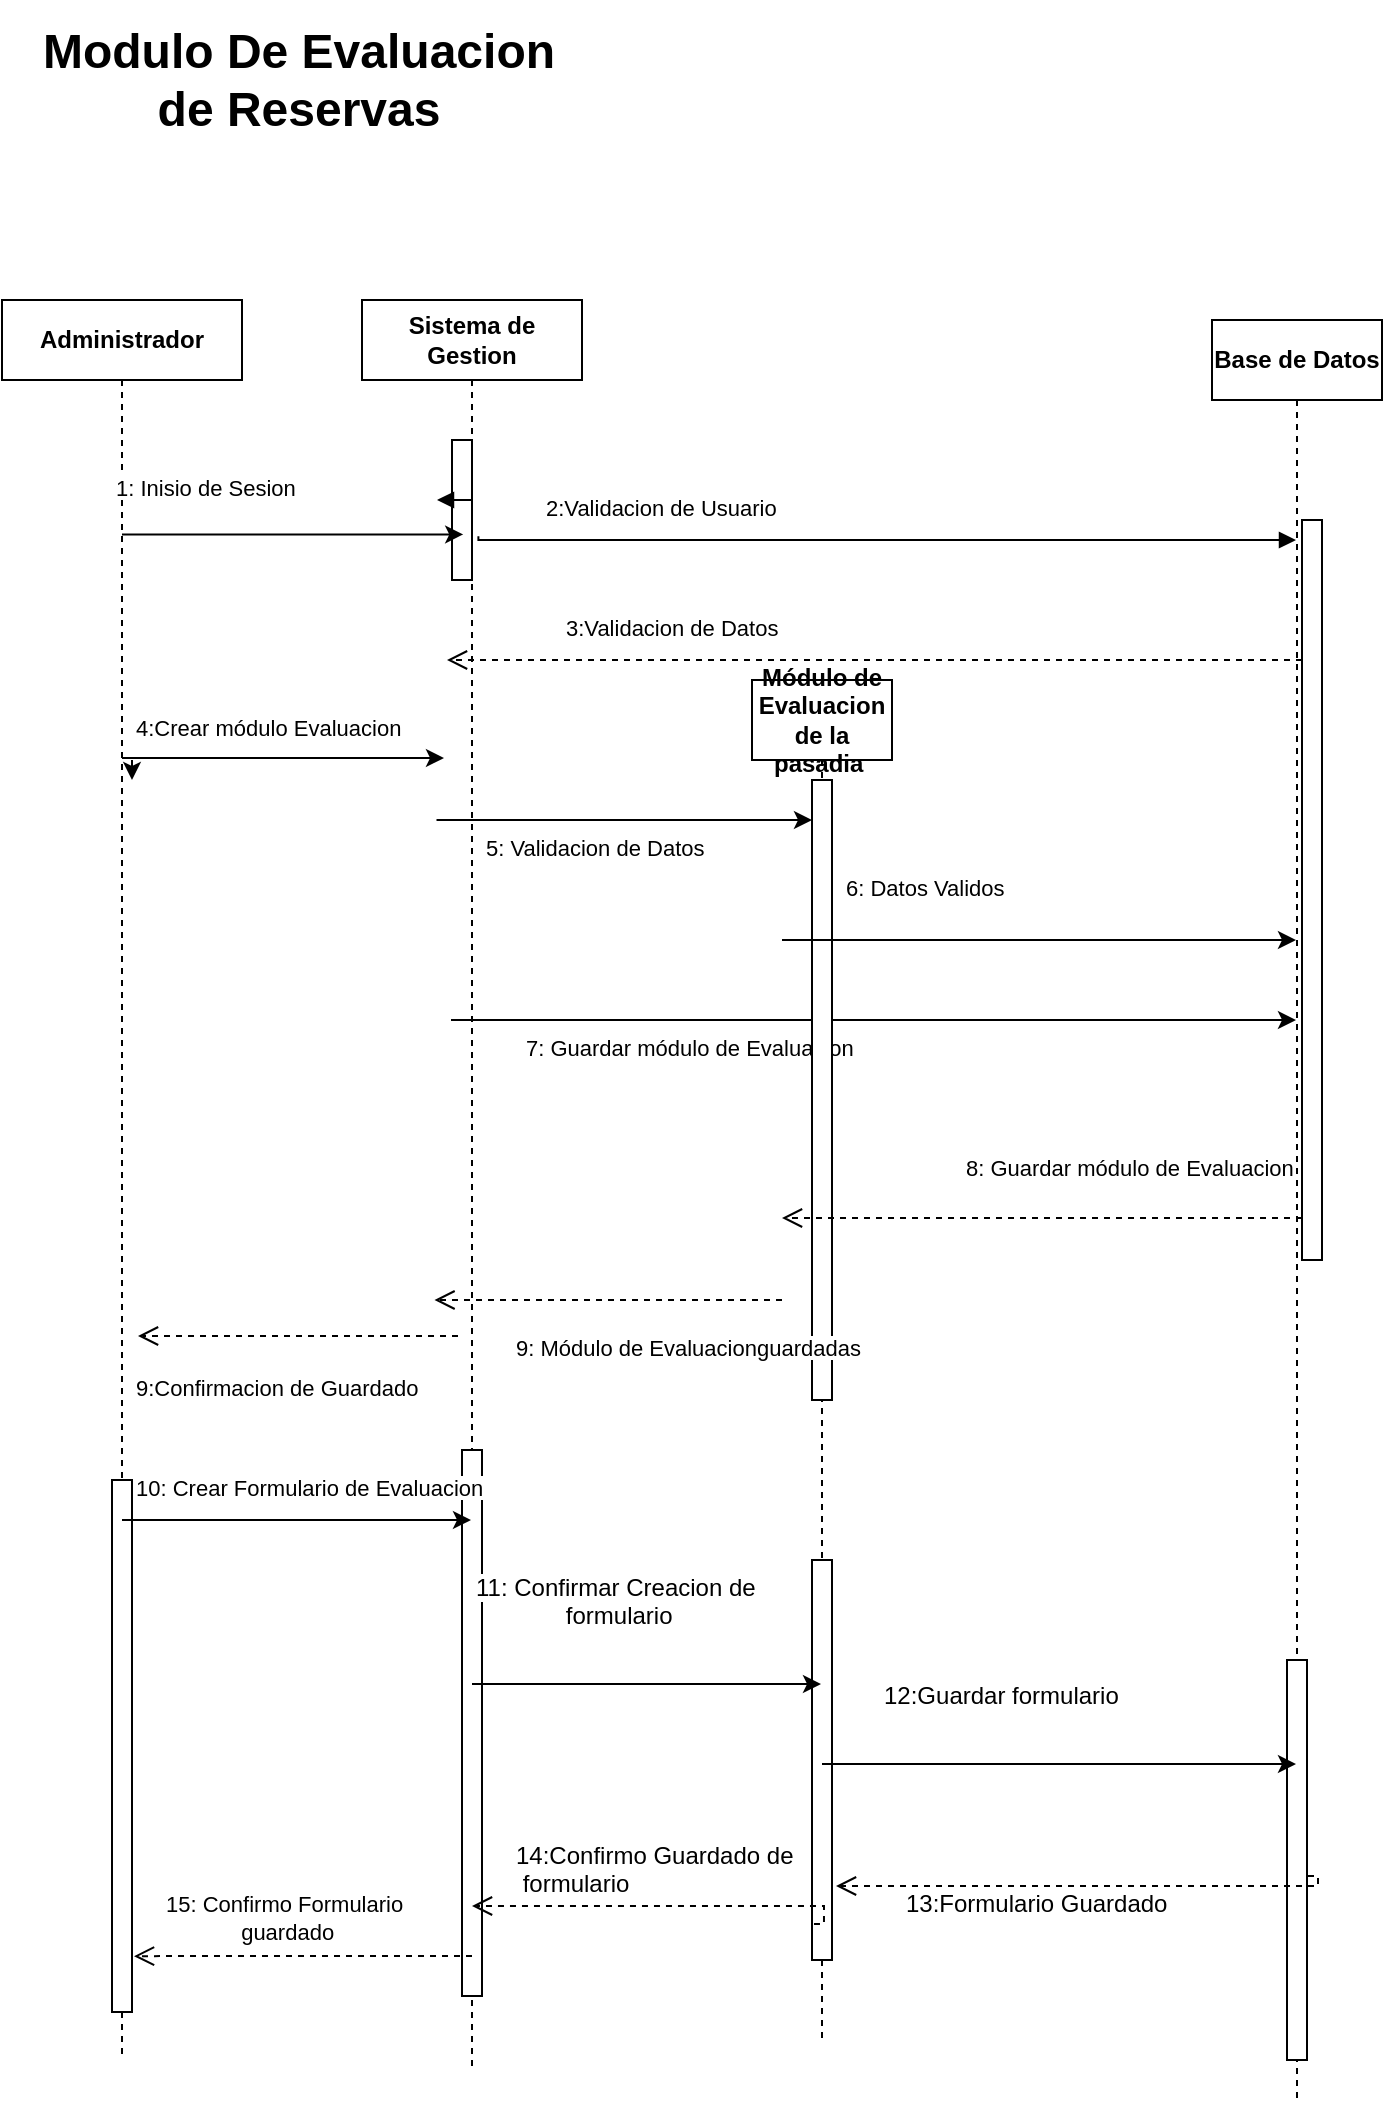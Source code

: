 <mxfile version="27.0.9">
  <diagram name="Página-1" id="b_XCMqUE_Id70hhhJHjt">
    <mxGraphModel dx="692" dy="595" grid="1" gridSize="10" guides="1" tooltips="1" connect="1" arrows="1" fold="1" page="1" pageScale="1" pageWidth="827" pageHeight="1169" math="0" shadow="0">
      <root>
        <mxCell id="0" />
        <mxCell id="1" parent="0" />
        <mxCell id="G8jXfJvHDOIdccYqxb_E-1" value="&lt;font style=&quot;vertical-align: inherit;&quot;&gt;&lt;font style=&quot;vertical-align: inherit;&quot;&gt;&lt;b&gt;Administrador&lt;/b&gt;&lt;/font&gt;&lt;/font&gt;" style="shape=umlLifeline;perimeter=lifelinePerimeter;whiteSpace=wrap;html=1;container=0;dropTarget=0;collapsible=0;recursiveResize=0;outlineConnect=0;portConstraint=eastwest;newEdgeStyle={&quot;edgeStyle&quot;:&quot;elbowEdgeStyle&quot;,&quot;elbow&quot;:&quot;vertical&quot;,&quot;curved&quot;:0,&quot;rounded&quot;:0};" vertex="1" parent="1">
          <mxGeometry x="350" y="240" width="120" height="880" as="geometry" />
        </mxCell>
        <mxCell id="G8jXfJvHDOIdccYqxb_E-2" value="&lt;span style=&quot;color: rgba(0, 0, 0, 0); font-family: monospace; font-size: 0px; text-align: start;&quot;&gt;%3CmxGraphModel%3E%3Croot%3E%3CmxCell%20id%3D%220%22%2F%3E%3CmxCell%20id%3D%221%22%20parent%3D%220%22%2F%3E%3CmxCell%20id%3D%222%22%20value%3D%229%3AAgenda%20Disponible%22%20style%3D%22html%3D1%3BverticalAlign%3Dbottom%3BendArrow%3Dopen%3Bdashed%3D1%3BendSize%3D8%3BedgeStyle%3DelbowEdgeStyle%3Belbow%3Dhorizontal%3Bcurved%3D0%3Brounded%3D0%3BexitX%3D0.5%3BexitY%3D0.885%3BexitDx%3D0%3BexitDy%3D0%3BexitPerimeter%3D0%3BentryX%3D0.545%3BentryY%3D0.885%3BentryDx%3D0%3BentryDy%3D0%3BentryPerimeter%3D0%3B%22%20edge%3D%221%22%20parent%3D%221%22%3E%3CmxGeometry%20relative%3D%221%22%20as%3D%22geometry%22%3E%3CmxPoint%20x%3D%221030%22%20y%3D%22900%22%20as%3D%22targetPoint%22%2F%3E%3CArray%20as%3D%22points%22%3E%3CmxPoint%20x%3D%221135%22%20y%3D%22900%22%2F%3E%3C%2FArray%3E%3CmxPoint%20x%3D%221240%22%20y%3D%22900%22%20as%3D%22sourcePoint%22%2F%3E%3CmxPoint%20as%3D%22offset%22%2F%3E%3C%2FmxGeometry%3E%3C%2FmxCell%3E%3C%2Froot%3E%3C%2FmxGraphModel%3E&lt;/span&gt;" style="html=1;points=[];perimeter=orthogonalPerimeter;outlineConnect=0;targetShapes=umlLifeline;portConstraint=eastwest;newEdgeStyle={&quot;edgeStyle&quot;:&quot;elbowEdgeStyle&quot;,&quot;elbow&quot;:&quot;vertical&quot;,&quot;curved&quot;:0,&quot;rounded&quot;:0};" vertex="1" parent="G8jXfJvHDOIdccYqxb_E-1">
          <mxGeometry x="55" y="590" width="10" height="266" as="geometry" />
        </mxCell>
        <mxCell id="G8jXfJvHDOIdccYqxb_E-3" value="&lt;b&gt;Sistema de Gestion&lt;/b&gt;" style="shape=umlLifeline;perimeter=lifelinePerimeter;whiteSpace=wrap;html=1;container=0;dropTarget=0;collapsible=0;recursiveResize=0;outlineConnect=0;portConstraint=eastwest;newEdgeStyle={&quot;edgeStyle&quot;:&quot;elbowEdgeStyle&quot;,&quot;elbow&quot;:&quot;vertical&quot;,&quot;curved&quot;:0,&quot;rounded&quot;:0};" vertex="1" parent="1">
          <mxGeometry x="530" y="240" width="110" height="885" as="geometry" />
        </mxCell>
        <mxCell id="G8jXfJvHDOIdccYqxb_E-4" value="&lt;span style=&quot;color: rgba(0, 0, 0, 0); font-family: monospace; font-size: 0px; text-align: start;&quot;&gt;%3CmxGraphModel%3E%3Croot%3E%3CmxCell%20id%3D%220%22%2F%3E%3CmxCell%20id%3D%221%22%20parent%3D%220%22%2F%3E%3CmxCell%20id%3D%222%22%20value%3D%229%3AAgenda%20Disponible%22%20style%3D%22html%3D1%3BverticalAlign%3Dbottom%3BendArrow%3Dopen%3Bdashed%3D1%3BendSize%3D8%3BedgeStyle%3DelbowEdgeStyle%3Belbow%3Dhorizontal%3Bcurved%3D0%3Brounded%3D0%3BexitX%3D0.5%3BexitY%3D0.885%3BexitDx%3D0%3BexitDy%3D0%3BexitPerimeter%3D0%3BentryX%3D0.545%3BentryY%3D0.885%3BentryDx%3D0%3BentryDy%3D0%3BentryPerimeter%3D0%3B%22%20edge%3D%221%22%20parent%3D%221%22%3E%3CmxGeometry%20relative%3D%221%22%20as%3D%22geometry%22%3E%3CmxPoint%20x%3D%221030%22%20y%3D%22900%22%20as%3D%22targetPoint%22%2F%3E%3CArray%20as%3D%22points%22%3E%3CmxPoint%20x%3D%221135%22%20y%3D%22900%22%2F%3E%3C%2FArray%3E%3CmxPoint%20x%3D%221240%22%20y%3D%22900%22%20as%3D%22sourcePoint%22%2F%3E%3CmxPoint%20as%3D%22offset%22%2F%3E%3C%2FmxGeometry%3E%3C%2FmxCell%3E%3C%2Froot%3E%3C%2FmxGraphModel%3E&lt;/span&gt;" style="html=1;points=[];perimeter=orthogonalPerimeter;outlineConnect=0;targetShapes=umlLifeline;portConstraint=eastwest;newEdgeStyle={&quot;edgeStyle&quot;:&quot;elbowEdgeStyle&quot;,&quot;elbow&quot;:&quot;vertical&quot;,&quot;curved&quot;:0,&quot;rounded&quot;:0};" vertex="1" parent="G8jXfJvHDOIdccYqxb_E-3">
          <mxGeometry x="45" y="70" width="10" height="70" as="geometry" />
        </mxCell>
        <mxCell id="G8jXfJvHDOIdccYqxb_E-5" value="&lt;span style=&quot;color: rgba(0, 0, 0, 0); font-family: monospace; font-size: 0px; text-align: start;&quot;&gt;%3CmxGraphModel%3E%3Croot%3E%3CmxCell%20id%3D%220%22%2F%3E%3CmxCell%20id%3D%221%22%20parent%3D%220%22%2F%3E%3CmxCell%20id%3D%222%22%20value%3D%229%3AAgenda%20Disponible%22%20style%3D%22html%3D1%3BverticalAlign%3Dbottom%3BendArrow%3Dopen%3Bdashed%3D1%3BendSize%3D8%3BedgeStyle%3DelbowEdgeStyle%3Belbow%3Dhorizontal%3Bcurved%3D0%3Brounded%3D0%3BexitX%3D0.5%3BexitY%3D0.885%3BexitDx%3D0%3BexitDy%3D0%3BexitPerimeter%3D0%3BentryX%3D0.545%3BentryY%3D0.885%3BentryDx%3D0%3BentryDy%3D0%3BentryPerimeter%3D0%3B%22%20edge%3D%221%22%20parent%3D%221%22%3E%3CmxGeometry%20relative%3D%221%22%20as%3D%22geometry%22%3E%3CmxPoint%20x%3D%221030%22%20y%3D%22900%22%20as%3D%22targetPoint%22%2F%3E%3CArray%20as%3D%22points%22%3E%3CmxPoint%20x%3D%221135%22%20y%3D%22900%22%2F%3E%3C%2FArray%3E%3CmxPoint%20x%3D%221240%22%20y%3D%22900%22%20as%3D%22sourcePoint%22%2F%3E%3CmxPoint%20as%3D%22offset%22%2F%3E%3C%2FmxGeometry%3E%3C%2FmxCell%3E%3C%2Froot%3E%3C%2FmxGraphModel%3E&lt;/span&gt;" style="html=1;points=[];perimeter=orthogonalPerimeter;outlineConnect=0;targetShapes=umlLifeline;portConstraint=eastwest;newEdgeStyle={&quot;edgeStyle&quot;:&quot;elbowEdgeStyle&quot;,&quot;elbow&quot;:&quot;vertical&quot;,&quot;curved&quot;:0,&quot;rounded&quot;:0};" vertex="1" parent="G8jXfJvHDOIdccYqxb_E-3">
          <mxGeometry x="50" y="575" width="10" height="273" as="geometry" />
        </mxCell>
        <mxCell id="G8jXfJvHDOIdccYqxb_E-6" value="&lt;font style=&quot;vertical-align: inherit;&quot;&gt;&lt;font style=&quot;vertical-align: inherit;&quot;&gt;&lt;font style=&quot;vertical-align: inherit;&quot;&gt;&lt;font style=&quot;vertical-align: inherit;&quot;&gt;&lt;b&gt;Base de Datos&lt;/b&gt;&lt;/font&gt;&lt;/font&gt;&lt;/font&gt;&lt;/font&gt;" style="shape=umlLifeline;perimeter=lifelinePerimeter;whiteSpace=wrap;html=1;container=0;dropTarget=0;collapsible=0;recursiveResize=0;outlineConnect=0;portConstraint=eastwest;newEdgeStyle={&quot;edgeStyle&quot;:&quot;elbowEdgeStyle&quot;,&quot;elbow&quot;:&quot;vertical&quot;,&quot;curved&quot;:0,&quot;rounded&quot;:0};" vertex="1" parent="1">
          <mxGeometry x="955" y="250" width="85" height="890" as="geometry" />
        </mxCell>
        <mxCell id="G8jXfJvHDOIdccYqxb_E-7" value="" style="html=1;points=[];perimeter=orthogonalPerimeter;outlineConnect=0;targetShapes=umlLifeline;portConstraint=eastwest;newEdgeStyle={&quot;edgeStyle&quot;:&quot;elbowEdgeStyle&quot;,&quot;elbow&quot;:&quot;vertical&quot;,&quot;curved&quot;:0,&quot;rounded&quot;:0};" vertex="1" parent="G8jXfJvHDOIdccYqxb_E-6">
          <mxGeometry x="45" y="100" width="10" height="370" as="geometry" />
        </mxCell>
        <mxCell id="G8jXfJvHDOIdccYqxb_E-8" value="&lt;span style=&quot;color: rgba(0, 0, 0, 0); font-family: monospace; font-size: 0px; text-align: start;&quot;&gt;%3CmxGraphModel%3E%3Croot%3E%3CmxCell%20id%3D%220%22%2F%3E%3CmxCell%20id%3D%221%22%20parent%3D%220%22%2F%3E%3CmxCell%20id%3D%222%22%20value%3D%229%3AAgenda%20Disponible%22%20style%3D%22html%3D1%3BverticalAlign%3Dbottom%3BendArrow%3Dopen%3Bdashed%3D1%3BendSize%3D8%3BedgeStyle%3DelbowEdgeStyle%3Belbow%3Dhorizontal%3Bcurved%3D0%3Brounded%3D0%3BexitX%3D0.5%3BexitY%3D0.885%3BexitDx%3D0%3BexitDy%3D0%3BexitPerimeter%3D0%3BentryX%3D0.545%3BentryY%3D0.885%3BentryDx%3D0%3BentryDy%3D0%3BentryPerimeter%3D0%3B%22%20edge%3D%221%22%20parent%3D%221%22%3E%3CmxGeometry%20relative%3D%221%22%20as%3D%22geometry%22%3E%3CmxPoint%20x%3D%221030%22%20y%3D%22900%22%20as%3D%22targetPoint%22%2F%3E%3CArray%20as%3D%22points%22%3E%3CmxPoint%20x%3D%221135%22%20y%3D%22900%22%2F%3E%3C%2FArray%3E%3CmxPoint%20x%3D%221240%22%20y%3D%22900%22%20as%3D%22sourcePoint%22%2F%3E%3CmxPoint%20as%3D%22offset%22%2F%3E%3C%2FmxGeometry%3E%3C%2FmxCell%3E%3C%2Froot%3E%3C%2FmxGraphModel%3E&lt;/span&gt;" style="html=1;points=[];perimeter=orthogonalPerimeter;outlineConnect=0;targetShapes=umlLifeline;portConstraint=eastwest;newEdgeStyle={&quot;edgeStyle&quot;:&quot;elbowEdgeStyle&quot;,&quot;elbow&quot;:&quot;vertical&quot;,&quot;curved&quot;:0,&quot;rounded&quot;:0};" vertex="1" parent="G8jXfJvHDOIdccYqxb_E-6">
          <mxGeometry x="37.5" y="670" width="10" height="200" as="geometry" />
        </mxCell>
        <mxCell id="G8jXfJvHDOIdccYqxb_E-9" value="" style="html=1;verticalAlign=bottom;endArrow=block;edgeStyle=elbowEdgeStyle;elbow=vertical;curved=0;rounded=0;exitX=0.916;exitY=0.952;exitDx=0;exitDy=0;exitPerimeter=0;" edge="1" parent="1" source="G8jXfJvHDOIdccYqxb_E-12" target="G8jXfJvHDOIdccYqxb_E-6">
          <mxGeometry relative="1" as="geometry">
            <mxPoint x="605" y="340" as="sourcePoint" />
            <Array as="points">
              <mxPoint x="695" y="360" />
            </Array>
            <mxPoint x="775" y="340" as="targetPoint" />
          </mxGeometry>
        </mxCell>
        <mxCell id="G8jXfJvHDOIdccYqxb_E-10" value="&lt;div style=&quot;text-align: center;&quot;&gt;&lt;span style=&quot;font-size: 11px; text-wrap: nowrap; background-color: rgb(255, 255, 255);&quot;&gt;&lt;font style=&quot;vertical-align: inherit;&quot;&gt;&lt;font style=&quot;vertical-align: inherit;&quot;&gt;2:Validacion de Usuario&lt;/font&gt;&lt;/font&gt;&lt;/span&gt;&lt;/div&gt;" style="text;whiteSpace=wrap;html=1;" vertex="1" parent="1">
          <mxGeometry x="620" y="330" width="110" height="40" as="geometry" />
        </mxCell>
        <mxCell id="G8jXfJvHDOIdccYqxb_E-11" value="" style="html=1;verticalAlign=bottom;endArrow=block;edgeStyle=elbowEdgeStyle;elbow=vertical;curved=0;rounded=0;" edge="1" parent="1" source="G8jXfJvHDOIdccYqxb_E-3" target="G8jXfJvHDOIdccYqxb_E-12">
          <mxGeometry relative="1" as="geometry">
            <mxPoint x="585" y="340" as="sourcePoint" />
            <Array as="points" />
            <mxPoint x="755" y="340" as="targetPoint" />
          </mxGeometry>
        </mxCell>
        <mxCell id="G8jXfJvHDOIdccYqxb_E-12" value="&lt;div style=&quot;text-align: center;&quot;&gt;&lt;span style=&quot;font-size: 11px; text-wrap: nowrap; background-color: rgb(255, 255, 255);&quot;&gt;&lt;font style=&quot;vertical-align: inherit;&quot;&gt;&lt;font style=&quot;vertical-align: inherit;&quot;&gt;&lt;font style=&quot;vertical-align: inherit;&quot;&gt;&lt;font style=&quot;vertical-align: inherit;&quot;&gt;1: Inisio de Sesion&lt;/font&gt;&lt;/font&gt;&lt;/font&gt;&lt;/font&gt;&lt;/span&gt;&lt;/div&gt;" style="text;whiteSpace=wrap;html=1;" vertex="1" parent="1">
          <mxGeometry x="405" y="320" width="200" height="40" as="geometry" />
        </mxCell>
        <mxCell id="G8jXfJvHDOIdccYqxb_E-13" value="" style="html=1;verticalAlign=bottom;endArrow=open;dashed=1;endSize=8;edgeStyle=elbowEdgeStyle;elbow=horizontal;curved=0;rounded=0;" edge="1" parent="1" source="G8jXfJvHDOIdccYqxb_E-7">
          <mxGeometry x="-0.005" y="-20" relative="1" as="geometry">
            <mxPoint x="572.5" y="420" as="targetPoint" />
            <Array as="points">
              <mxPoint x="667.5" y="420" />
            </Array>
            <mxPoint x="767.5" y="420" as="sourcePoint" />
            <mxPoint as="offset" />
          </mxGeometry>
        </mxCell>
        <mxCell id="G8jXfJvHDOIdccYqxb_E-14" value="" style="endArrow=classic;html=1;rounded=0;entryX=0.878;entryY=0.931;entryDx=0;entryDy=0;entryPerimeter=0;" edge="1" parent="1" source="G8jXfJvHDOIdccYqxb_E-1" target="G8jXfJvHDOIdccYqxb_E-12">
          <mxGeometry width="50" height="50" relative="1" as="geometry">
            <mxPoint x="415" y="400" as="sourcePoint" />
            <mxPoint x="465" y="350" as="targetPoint" />
          </mxGeometry>
        </mxCell>
        <mxCell id="G8jXfJvHDOIdccYqxb_E-15" value="&lt;div style=&quot;text-align: center;&quot;&gt;&lt;span style=&quot;font-size: 11px; text-wrap: nowrap; background-color: rgb(255, 255, 255);&quot;&gt;&lt;font style=&quot;vertical-align: inherit;&quot;&gt;&lt;font style=&quot;vertical-align: inherit;&quot;&gt;&lt;font style=&quot;vertical-align: inherit;&quot;&gt;&lt;font style=&quot;vertical-align: inherit;&quot;&gt;&lt;font style=&quot;vertical-align: inherit;&quot;&gt;&lt;font style=&quot;vertical-align: inherit;&quot;&gt;&lt;font style=&quot;vertical-align: inherit;&quot;&gt;&lt;font style=&quot;vertical-align: inherit;&quot;&gt;&lt;font style=&quot;vertical-align: inherit;&quot;&gt;&lt;font style=&quot;vertical-align: inherit;&quot;&gt;4:Crear módulo Evaluacion&lt;/font&gt;&lt;/font&gt;&lt;/font&gt;&lt;/font&gt;&lt;/font&gt;&lt;/font&gt;&lt;/font&gt;&lt;/font&gt;&lt;/font&gt;&lt;/font&gt;&lt;/span&gt;&lt;/div&gt;" style="text;whiteSpace=wrap;html=1;" vertex="1" parent="1">
          <mxGeometry x="415" y="440" width="130" height="40" as="geometry" />
        </mxCell>
        <mxCell id="G8jXfJvHDOIdccYqxb_E-16" value="" style="endArrow=classic;html=1;rounded=0;" edge="1" parent="1" target="G8jXfJvHDOIdccYqxb_E-26">
          <mxGeometry width="50" height="50" relative="1" as="geometry">
            <mxPoint x="567.25" y="500" as="sourcePoint" />
            <mxPoint x="782.75" y="500" as="targetPoint" />
          </mxGeometry>
        </mxCell>
        <mxCell id="G8jXfJvHDOIdccYqxb_E-17" value="&lt;div style=&quot;text-align: center;&quot;&gt;&lt;span style=&quot;font-size: 11px; text-wrap: nowrap; background-color: rgb(255, 255, 255);&quot;&gt;9:Confirmacion de Guardado&lt;/span&gt;&lt;/div&gt;" style="text;whiteSpace=wrap;html=1;" vertex="1" parent="1">
          <mxGeometry x="415" y="770" width="130" height="40" as="geometry" />
        </mxCell>
        <mxCell id="G8jXfJvHDOIdccYqxb_E-18" value="" style="endArrow=classic;html=1;rounded=0;" edge="1" parent="1">
          <mxGeometry width="50" height="50" relative="1" as="geometry">
            <mxPoint x="410" y="469" as="sourcePoint" />
            <mxPoint x="571" y="469" as="targetPoint" />
          </mxGeometry>
        </mxCell>
        <mxCell id="G8jXfJvHDOIdccYqxb_E-19" value="&lt;div style=&quot;text-align: center;&quot;&gt;&lt;span style=&quot;font-size: 11px; text-wrap: nowrap; background-color: rgb(255, 255, 255);&quot;&gt;&lt;font style=&quot;vertical-align: inherit;&quot;&gt;&lt;font style=&quot;vertical-align: inherit;&quot;&gt;5: Validacion de Datos&lt;/font&gt;&lt;/font&gt;&lt;/span&gt;&lt;/div&gt;" style="text;whiteSpace=wrap;html=1;" vertex="1" parent="1">
          <mxGeometry x="590" y="500" width="110" height="40" as="geometry" />
        </mxCell>
        <mxCell id="G8jXfJvHDOIdccYqxb_E-20" value="&lt;div style=&quot;text-align: center;&quot;&gt;&lt;span style=&quot;font-size: 11px; text-wrap: nowrap; background-color: rgb(255, 255, 255);&quot;&gt;&lt;font style=&quot;vertical-align: inherit;&quot;&gt;&lt;font style=&quot;vertical-align: inherit;&quot;&gt;3:Validacion de Datos&lt;/font&gt;&lt;/font&gt;&lt;/span&gt;&lt;/div&gt;" style="text;whiteSpace=wrap;html=1;" vertex="1" parent="1">
          <mxGeometry x="630" y="390" width="110" height="40" as="geometry" />
        </mxCell>
        <mxCell id="G8jXfJvHDOIdccYqxb_E-21" value="&lt;div style=&quot;text-align: center;&quot;&gt;&lt;span style=&quot;font-size: 11px; text-wrap: nowrap; background-color: rgb(255, 255, 255);&quot;&gt;6: Datos Validos&lt;/span&gt;&lt;/div&gt;" style="text;whiteSpace=wrap;html=1;" vertex="1" parent="1">
          <mxGeometry x="770" y="520" width="110" height="40" as="geometry" />
        </mxCell>
        <mxCell id="G8jXfJvHDOIdccYqxb_E-22" value="" style="endArrow=classic;html=1;rounded=0;" edge="1" parent="1" target="G8jXfJvHDOIdccYqxb_E-6">
          <mxGeometry width="50" height="50" relative="1" as="geometry">
            <mxPoint x="574.5" y="600" as="sourcePoint" />
            <mxPoint x="735.5" y="600" as="targetPoint" />
          </mxGeometry>
        </mxCell>
        <mxCell id="G8jXfJvHDOIdccYqxb_E-23" value="&lt;div style=&quot;text-align: center;&quot;&gt;&lt;span style=&quot;font-size: 11px; text-wrap: nowrap; background-color: rgb(255, 255, 255);&quot;&gt;&lt;font style=&quot;vertical-align: inherit;&quot;&gt;&lt;font style=&quot;vertical-align: inherit;&quot;&gt;&lt;font style=&quot;vertical-align: inherit;&quot;&gt;&lt;font style=&quot;vertical-align: inherit;&quot;&gt;&lt;font style=&quot;vertical-align: inherit;&quot;&gt;&lt;font style=&quot;vertical-align: inherit;&quot;&gt;7: Guardar módulo de Evaluacion&lt;/font&gt;&lt;/font&gt;&lt;/font&gt;&lt;/font&gt;&lt;/font&gt;&lt;/font&gt;&lt;/span&gt;&lt;/div&gt;" style="text;whiteSpace=wrap;html=1;" vertex="1" parent="1">
          <mxGeometry x="610" y="600" width="110" height="40" as="geometry" />
        </mxCell>
        <mxCell id="G8jXfJvHDOIdccYqxb_E-24" value="&lt;div style=&quot;text-align: center;&quot;&gt;&lt;span style=&quot;font-size: 11px; text-wrap: nowrap; background-color: rgb(255, 255, 255);&quot;&gt;&lt;font style=&quot;vertical-align: inherit;&quot;&gt;&lt;font style=&quot;vertical-align: inherit;&quot;&gt;&lt;font style=&quot;vertical-align: inherit;&quot;&gt;&lt;font style=&quot;vertical-align: inherit;&quot;&gt;&lt;font style=&quot;vertical-align: inherit;&quot;&gt;&lt;font style=&quot;vertical-align: inherit;&quot;&gt;8: Guardar módulo de Evaluacion&lt;/font&gt;&lt;/font&gt;&lt;/font&gt;&lt;/font&gt;&lt;/font&gt;&lt;/font&gt;&lt;/span&gt;&lt;/div&gt;" style="text;whiteSpace=wrap;html=1;" vertex="1" parent="1">
          <mxGeometry x="830" y="660" width="110" height="40" as="geometry" />
        </mxCell>
        <mxCell id="G8jXfJvHDOIdccYqxb_E-25" value="&lt;font style=&quot;vertical-align: inherit;&quot;&gt;&lt;font style=&quot;vertical-align: inherit;&quot;&gt;&lt;font style=&quot;vertical-align: inherit;&quot;&gt;&lt;font style=&quot;vertical-align: inherit;&quot;&gt;&lt;b&gt;Módulo de Evaluacion de la pasadia&amp;nbsp;&lt;/b&gt;&lt;/font&gt;&lt;/font&gt;&lt;/font&gt;&lt;/font&gt;" style="shape=umlLifeline;perimeter=lifelinePerimeter;whiteSpace=wrap;html=1;container=0;dropTarget=0;collapsible=0;recursiveResize=0;outlineConnect=0;portConstraint=eastwest;newEdgeStyle={&quot;edgeStyle&quot;:&quot;elbowEdgeStyle&quot;,&quot;elbow&quot;:&quot;vertical&quot;,&quot;curved&quot;:0,&quot;rounded&quot;:0};" vertex="1" parent="1">
          <mxGeometry x="725" y="430" width="70" height="680" as="geometry" />
        </mxCell>
        <mxCell id="G8jXfJvHDOIdccYqxb_E-26" value="&lt;span style=&quot;color: rgba(0, 0, 0, 0); font-family: monospace; font-size: 0px; text-align: start;&quot;&gt;%3CmxGraphModel%3E%3Croot%3E%3CmxCell%20id%3D%220%22%2F%3E%3CmxCell%20id%3D%221%22%20parent%3D%220%22%2F%3E%3CmxCell%20id%3D%222%22%20value%3D%229%3AAgenda%20Disponible%22%20style%3D%22html%3D1%3BverticalAlign%3Dbottom%3BendArrow%3Dopen%3Bdashed%3D1%3BendSize%3D8%3BedgeStyle%3DelbowEdgeStyle%3Belbow%3Dhorizontal%3Bcurved%3D0%3Brounded%3D0%3BexitX%3D0.5%3BexitY%3D0.885%3BexitDx%3D0%3BexitDy%3D0%3BexitPerimeter%3D0%3BentryX%3D0.545%3BentryY%3D0.885%3BentryDx%3D0%3BentryDy%3D0%3BentryPerimeter%3D0%3B%22%20edge%3D%221%22%20parent%3D%221%22%3E%3CmxGeometry%20relative%3D%221%22%20as%3D%22geometry%22%3E%3CmxPoint%20x%3D%221030%22%20y%3D%22900%22%20as%3D%22targetPoint%22%2F%3E%3CArray%20as%3D%22points%22%3E%3CmxPoint%20x%3D%221135%22%20y%3D%22900%22%2F%3E%3C%2FArray%3E%3CmxPoint%20x%3D%221240%22%20y%3D%22900%22%20as%3D%22sourcePoint%22%2F%3E%3CmxPoint%20as%3D%22offset%22%2F%3E%3C%2FmxGeometry%3E%3C%2FmxCell%3E%3C%2Froot%3E%3C%2FmxGraphModel%3E&lt;/span&gt;" style="html=1;points=[];perimeter=orthogonalPerimeter;outlineConnect=0;targetShapes=umlLifeline;portConstraint=eastwest;newEdgeStyle={&quot;edgeStyle&quot;:&quot;elbowEdgeStyle&quot;,&quot;elbow&quot;:&quot;vertical&quot;,&quot;curved&quot;:0,&quot;rounded&quot;:0};" vertex="1" parent="G8jXfJvHDOIdccYqxb_E-25">
          <mxGeometry x="30" y="50" width="10" height="310" as="geometry" />
        </mxCell>
        <mxCell id="G8jXfJvHDOIdccYqxb_E-27" value="&lt;span style=&quot;color: rgba(0, 0, 0, 0); font-family: monospace; font-size: 0px; text-align: start;&quot;&gt;%3CmxGraphModel%3E%3Croot%3E%3CmxCell%20id%3D%220%22%2F%3E%3CmxCell%20id%3D%221%22%20parent%3D%220%22%2F%3E%3CmxCell%20id%3D%222%22%20value%3D%229%3AAgenda%20Disponible%22%20style%3D%22html%3D1%3BverticalAlign%3Dbottom%3BendArrow%3Dopen%3Bdashed%3D1%3BendSize%3D8%3BedgeStyle%3DelbowEdgeStyle%3Belbow%3Dhorizontal%3Bcurved%3D0%3Brounded%3D0%3BexitX%3D0.5%3BexitY%3D0.885%3BexitDx%3D0%3BexitDy%3D0%3BexitPerimeter%3D0%3BentryX%3D0.545%3BentryY%3D0.885%3BentryDx%3D0%3BentryDy%3D0%3BentryPerimeter%3D0%3B%22%20edge%3D%221%22%20parent%3D%221%22%3E%3CmxGeometry%20relative%3D%221%22%20as%3D%22geometry%22%3E%3CmxPoint%20x%3D%221030%22%20y%3D%22900%22%20as%3D%22targetPoint%22%2F%3E%3CArray%20as%3D%22points%22%3E%3CmxPoint%20x%3D%221135%22%20y%3D%22900%22%2F%3E%3C%2FArray%3E%3CmxPoint%20x%3D%221240%22%20y%3D%22900%22%20as%3D%22sourcePoint%22%2F%3E%3CmxPoint%20as%3D%22offset%22%2F%3E%3C%2FmxGeometry%3E%3C%2FmxCell%3E%3C%2Froot%3E%3C%2FmxGraphModel%3E&lt;/span&gt;" style="html=1;points=[];perimeter=orthogonalPerimeter;outlineConnect=0;targetShapes=umlLifeline;portConstraint=eastwest;newEdgeStyle={&quot;edgeStyle&quot;:&quot;elbowEdgeStyle&quot;,&quot;elbow&quot;:&quot;vertical&quot;,&quot;curved&quot;:0,&quot;rounded&quot;:0};" vertex="1" parent="G8jXfJvHDOIdccYqxb_E-25">
          <mxGeometry x="30" y="440" width="10" height="200" as="geometry" />
        </mxCell>
        <mxCell id="G8jXfJvHDOIdccYqxb_E-28" value="" style="endArrow=classic;html=1;rounded=0;" edge="1" parent="1" target="G8jXfJvHDOIdccYqxb_E-6">
          <mxGeometry width="50" height="50" relative="1" as="geometry">
            <mxPoint x="740" y="560" as="sourcePoint" />
            <mxPoint x="881" y="560" as="targetPoint" />
          </mxGeometry>
        </mxCell>
        <mxCell id="G8jXfJvHDOIdccYqxb_E-29" value="" style="html=1;verticalAlign=bottom;endArrow=open;dashed=1;endSize=8;edgeStyle=elbowEdgeStyle;elbow=horizontal;curved=0;rounded=0;" edge="1" parent="1" source="G8jXfJvHDOIdccYqxb_E-7">
          <mxGeometry x="-0.005" y="-20" relative="1" as="geometry">
            <mxPoint x="740" y="699" as="targetPoint" />
            <Array as="points">
              <mxPoint x="1005" y="690" />
            </Array>
            <mxPoint x="1036.25" y="699" as="sourcePoint" />
            <mxPoint as="offset" />
          </mxGeometry>
        </mxCell>
        <mxCell id="G8jXfJvHDOIdccYqxb_E-30" value="" style="html=1;verticalAlign=bottom;endArrow=open;dashed=1;endSize=8;edgeStyle=elbowEdgeStyle;elbow=horizontal;curved=0;rounded=0;" edge="1" parent="1">
          <mxGeometry x="-0.005" y="-20" relative="1" as="geometry">
            <mxPoint x="566.25" y="740" as="targetPoint" />
            <Array as="points" />
            <mxPoint x="740" y="740" as="sourcePoint" />
            <mxPoint as="offset" />
          </mxGeometry>
        </mxCell>
        <mxCell id="G8jXfJvHDOIdccYqxb_E-31" value="&lt;div style=&quot;text-align: center;&quot;&gt;&lt;span style=&quot;font-size: 11px; text-wrap: nowrap; background-color: rgb(255, 255, 255);&quot;&gt;&lt;font style=&quot;vertical-align: inherit;&quot;&gt;&lt;font style=&quot;vertical-align: inherit;&quot;&gt;&lt;font style=&quot;vertical-align: inherit;&quot;&gt;&lt;font style=&quot;vertical-align: inherit;&quot;&gt;&lt;font style=&quot;vertical-align: inherit;&quot;&gt;&lt;font style=&quot;vertical-align: inherit;&quot;&gt;9: Módulo de Evaluacionguardadas&lt;/font&gt;&lt;/font&gt;&lt;/font&gt;&lt;/font&gt;&lt;/font&gt;&lt;/font&gt;&lt;/span&gt;&lt;/div&gt;" style="text;whiteSpace=wrap;html=1;" vertex="1" parent="1">
          <mxGeometry x="605" y="750" width="110" height="40" as="geometry" />
        </mxCell>
        <mxCell id="G8jXfJvHDOIdccYqxb_E-32" value="" style="html=1;verticalAlign=bottom;endArrow=open;dashed=1;endSize=8;edgeStyle=elbowEdgeStyle;elbow=horizontal;curved=0;rounded=0;entryX=1.1;entryY=0.895;entryDx=0;entryDy=0;entryPerimeter=0;" edge="1" parent="1" target="G8jXfJvHDOIdccYqxb_E-2">
          <mxGeometry x="-0.005" y="-20" relative="1" as="geometry">
            <mxPoint x="425" y="1068" as="targetPoint" />
            <Array as="points" />
            <mxPoint x="585" y="1068" as="sourcePoint" />
            <mxPoint as="offset" />
          </mxGeometry>
        </mxCell>
        <mxCell id="G8jXfJvHDOIdccYqxb_E-33" style="edgeStyle=orthogonalEdgeStyle;rounded=0;orthogonalLoop=1;jettySize=auto;html=1;exitX=0;exitY=0.75;exitDx=0;exitDy=0;entryX=0;entryY=1;entryDx=0;entryDy=0;" edge="1" parent="1" source="G8jXfJvHDOIdccYqxb_E-15" target="G8jXfJvHDOIdccYqxb_E-15">
          <mxGeometry relative="1" as="geometry" />
        </mxCell>
        <mxCell id="G8jXfJvHDOIdccYqxb_E-34" value="" style="endArrow=classic;html=1;rounded=0;" edge="1" parent="1" target="G8jXfJvHDOIdccYqxb_E-3">
          <mxGeometry width="50" height="50" relative="1" as="geometry">
            <mxPoint x="410" y="850" as="sourcePoint" />
            <mxPoint x="571" y="850" as="targetPoint" />
          </mxGeometry>
        </mxCell>
        <mxCell id="G8jXfJvHDOIdccYqxb_E-35" value="&lt;div style=&quot;text-align: center;&quot;&gt;&lt;span style=&quot;font-size: 11px; text-wrap: nowrap; background-color: rgb(255, 255, 255);&quot;&gt;&lt;font style=&quot;vertical-align: inherit;&quot;&gt;&lt;font style=&quot;vertical-align: inherit;&quot;&gt;10: Crear Formulario de Evaluacion&lt;/font&gt;&lt;/font&gt;&lt;/span&gt;&lt;/div&gt;" style="text;whiteSpace=wrap;html=1;" vertex="1" parent="1">
          <mxGeometry x="415" y="820" width="130" height="40" as="geometry" />
        </mxCell>
        <mxCell id="G8jXfJvHDOIdccYqxb_E-36" value="&lt;div style=&quot;font-size: 12px;&quot;&gt;&lt;span style=&quot;font-size: 12px; text-wrap: nowrap; background-color: rgb(255, 255, 255);&quot;&gt;&lt;font style=&quot;vertical-align: inherit; font-size: 12px;&quot;&gt;&lt;font style=&quot;vertical-align: inherit; font-size: 12px;&quot;&gt;11: Confirmar Creacion de&amp;nbsp;&lt;/font&gt;&lt;/font&gt;&lt;/span&gt;&lt;/div&gt;&lt;div style=&quot;text-align: center; font-size: 12px;&quot;&gt;&lt;span style=&quot;font-size: 12px; text-wrap: nowrap; background-color: rgb(255, 255, 255);&quot;&gt;&lt;font style=&quot;vertical-align: inherit; font-size: 12px;&quot;&gt;&lt;font style=&quot;vertical-align: inherit; font-size: 12px;&quot;&gt;formulario&lt;/font&gt;&lt;/font&gt;&lt;/span&gt;&lt;/div&gt;" style="text;whiteSpace=wrap;html=1;strokeWidth=0;fontSize=12;align=left;" vertex="1" parent="1">
          <mxGeometry x="585" y="870" width="143" height="38" as="geometry" />
        </mxCell>
        <mxCell id="G8jXfJvHDOIdccYqxb_E-37" value="" style="endArrow=classic;html=1;rounded=0;" edge="1" parent="1" target="G8jXfJvHDOIdccYqxb_E-25">
          <mxGeometry width="50" height="50" relative="1" as="geometry">
            <mxPoint x="585" y="932" as="sourcePoint" />
            <mxPoint x="736" y="932" as="targetPoint" />
          </mxGeometry>
        </mxCell>
        <mxCell id="G8jXfJvHDOIdccYqxb_E-38" value="" style="endArrow=classic;html=1;rounded=0;" edge="1" parent="1" target="G8jXfJvHDOIdccYqxb_E-6">
          <mxGeometry width="50" height="50" relative="1" as="geometry">
            <mxPoint x="760" y="972" as="sourcePoint" />
            <mxPoint x="935" y="972" as="targetPoint" />
          </mxGeometry>
        </mxCell>
        <mxCell id="G8jXfJvHDOIdccYqxb_E-39" value="&lt;div style=&quot;font-size: 12px;&quot;&gt;&lt;span style=&quot;font-size: 12px; text-wrap: nowrap; background-color: rgb(255, 255, 255);&quot;&gt;&lt;font style=&quot;vertical-align: inherit; font-size: 12px;&quot;&gt;&lt;font style=&quot;vertical-align: inherit; font-size: 12px;&quot;&gt;12:Guardar&lt;/font&gt;&lt;/font&gt;&lt;/span&gt;&lt;span style=&quot;background-color: rgb(255, 255, 255); text-wrap: nowrap; text-align: center;&quot;&gt;&amp;nbsp;formulario&lt;/span&gt;&lt;/div&gt;" style="text;whiteSpace=wrap;html=1;strokeWidth=0;fontSize=12;align=left;" vertex="1" parent="1">
          <mxGeometry x="788.5" y="924" width="187.5" height="46" as="geometry" />
        </mxCell>
        <mxCell id="G8jXfJvHDOIdccYqxb_E-40" value="" style="html=1;verticalAlign=bottom;endArrow=open;dashed=1;endSize=8;edgeStyle=elbowEdgeStyle;elbow=horizontal;curved=0;rounded=0;" edge="1" parent="1" target="G8jXfJvHDOIdccYqxb_E-3">
          <mxGeometry x="-0.005" y="-20" relative="1" as="geometry">
            <mxPoint x="520.0" y="1056.8" as="targetPoint" />
            <Array as="points">
              <mxPoint x="760.99" y="1043" />
            </Array>
            <mxPoint x="755.99" y="1052" as="sourcePoint" />
            <mxPoint as="offset" />
          </mxGeometry>
        </mxCell>
        <mxCell id="G8jXfJvHDOIdccYqxb_E-41" value="&lt;div style=&quot;font-size: 12px;&quot;&gt;&lt;span style=&quot;text-wrap: nowrap; background-color: rgb(255, 255, 255);&quot;&gt;13:Formulario Guardado&lt;/span&gt;&lt;/div&gt;" style="text;whiteSpace=wrap;html=1;strokeWidth=0;fontSize=12;align=left;" vertex="1" parent="1">
          <mxGeometry x="800" y="1028" width="187.5" height="46" as="geometry" />
        </mxCell>
        <mxCell id="G8jXfJvHDOIdccYqxb_E-42" value="" style="html=1;verticalAlign=bottom;endArrow=open;dashed=1;endSize=8;edgeStyle=elbowEdgeStyle;elbow=horizontal;curved=0;rounded=0;entryX=0.401;entryY=0.774;entryDx=0;entryDy=0;entryPerimeter=0;" edge="1" parent="1">
          <mxGeometry x="-0.005" y="-20" relative="1" as="geometry">
            <mxPoint x="767" y="1033" as="targetPoint" />
            <Array as="points">
              <mxPoint x="1008" y="1019" />
            </Array>
            <mxPoint x="1003" y="1028" as="sourcePoint" />
            <mxPoint as="offset" />
          </mxGeometry>
        </mxCell>
        <mxCell id="G8jXfJvHDOIdccYqxb_E-43" value="&lt;div style=&quot;font-size: 12px;&quot;&gt;&lt;span style=&quot;text-wrap: nowrap; background-color: rgb(255, 255, 255);&quot;&gt;14:Confirmo Guardado de&lt;/span&gt;&lt;/div&gt;&lt;div style=&quot;font-size: 12px;&quot;&gt;&lt;span style=&quot;text-wrap: nowrap; background-color: rgb(255, 255, 255);&quot;&gt;&amp;nbsp;formulario&lt;/span&gt;&lt;/div&gt;" style="text;whiteSpace=wrap;html=1;strokeWidth=0;fontSize=12;align=left;" vertex="1" parent="1">
          <mxGeometry x="605" y="1004" width="143" height="38" as="geometry" />
        </mxCell>
        <mxCell id="G8jXfJvHDOIdccYqxb_E-44" value="" style="html=1;verticalAlign=bottom;endArrow=open;dashed=1;endSize=8;edgeStyle=elbowEdgeStyle;elbow=horizontal;curved=0;rounded=0;" edge="1" parent="1">
          <mxGeometry x="-0.005" y="-20" relative="1" as="geometry">
            <mxPoint x="418" y="758" as="targetPoint" />
            <Array as="points" />
            <mxPoint x="578" y="758" as="sourcePoint" />
            <mxPoint as="offset" />
          </mxGeometry>
        </mxCell>
        <mxCell id="G8jXfJvHDOIdccYqxb_E-45" value="&lt;div style=&quot;text-align: center;&quot;&gt;&lt;span style=&quot;font-size: 11px; text-wrap: nowrap; background-color: rgb(255, 255, 255);&quot;&gt;&lt;font style=&quot;vertical-align: inherit;&quot;&gt;&lt;font style=&quot;vertical-align: inherit;&quot;&gt;15: Confirmo Formulario&lt;/font&gt;&lt;/font&gt;&lt;/span&gt;&lt;/div&gt;&lt;div style=&quot;text-align: center;&quot;&gt;&lt;span style=&quot;font-size: 11px; text-wrap: nowrap; background-color: rgb(255, 255, 255);&quot;&gt;&lt;font style=&quot;vertical-align: inherit;&quot;&gt;&lt;font style=&quot;vertical-align: inherit;&quot;&gt;&amp;nbsp;guardado&lt;/font&gt;&lt;/font&gt;&lt;/span&gt;&lt;/div&gt;" style="text;whiteSpace=wrap;html=1;" vertex="1" parent="1">
          <mxGeometry x="430" y="1028" width="130" height="40" as="geometry" />
        </mxCell>
        <mxCell id="G8jXfJvHDOIdccYqxb_E-46" value="&lt;b&gt;&lt;font style=&quot;font-size: 24px;&quot;&gt;Modulo De Evaluacion de Reservas&lt;/font&gt;&lt;/b&gt;" style="text;html=1;align=center;verticalAlign=middle;whiteSpace=wrap;rounded=0;" vertex="1" parent="1">
          <mxGeometry x="367" y="90" width="263" height="80" as="geometry" />
        </mxCell>
      </root>
    </mxGraphModel>
  </diagram>
</mxfile>

